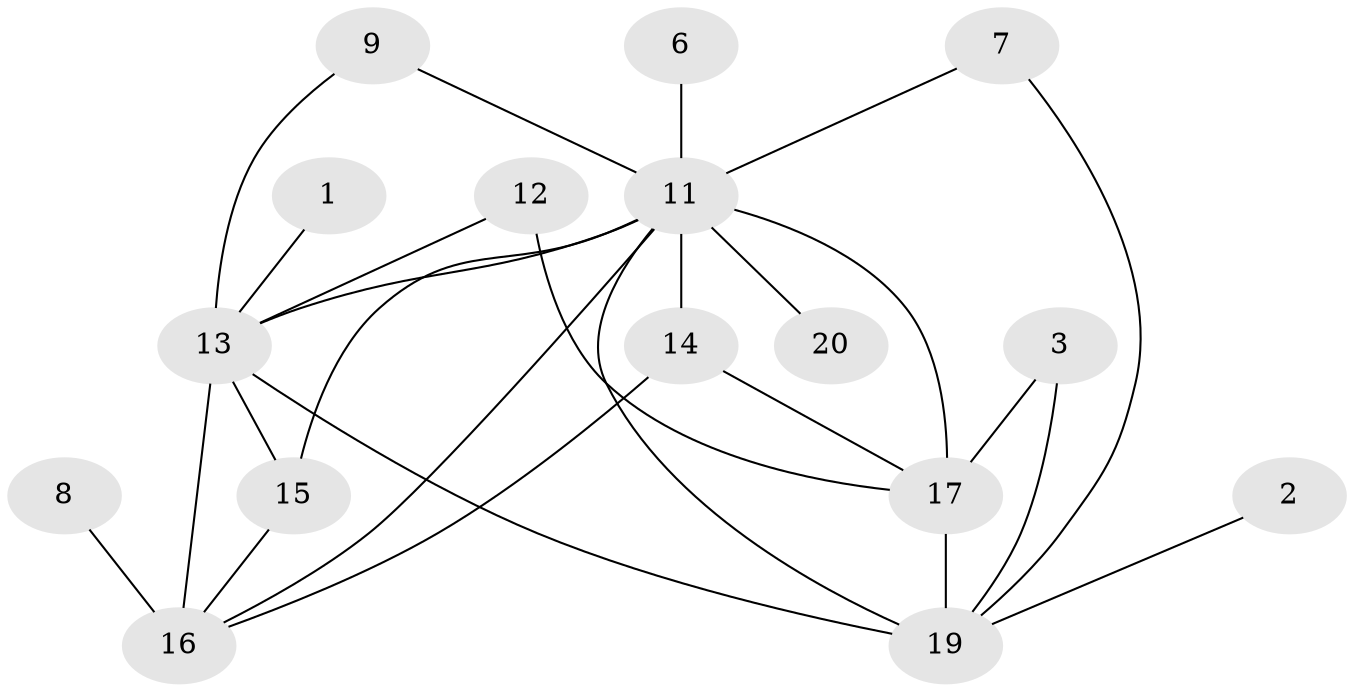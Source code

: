 // original degree distribution, {1: 0.1875, 4: 0.171875, 2: 0.25, 6: 0.046875, 3: 0.1875, 0: 0.0625, 5: 0.078125, 7: 0.015625}
// Generated by graph-tools (version 1.1) at 2025/35/03/04/25 23:35:53]
// undirected, 16 vertices, 26 edges
graph export_dot {
  node [color=gray90,style=filled];
  1;
  2;
  3;
  6;
  7;
  8;
  9;
  11;
  12;
  13;
  14;
  15;
  16;
  17;
  19;
  20;
  1 -- 13 [weight=1.0];
  2 -- 19 [weight=1.0];
  3 -- 17 [weight=2.0];
  3 -- 19 [weight=1.0];
  6 -- 11 [weight=1.0];
  7 -- 11 [weight=1.0];
  7 -- 19 [weight=1.0];
  8 -- 16 [weight=1.0];
  9 -- 11 [weight=1.0];
  9 -- 13 [weight=1.0];
  11 -- 13 [weight=1.0];
  11 -- 14 [weight=1.0];
  11 -- 15 [weight=3.0];
  11 -- 16 [weight=1.0];
  11 -- 17 [weight=4.0];
  11 -- 19 [weight=1.0];
  11 -- 20 [weight=1.0];
  12 -- 13 [weight=1.0];
  12 -- 17 [weight=2.0];
  13 -- 15 [weight=2.0];
  13 -- 16 [weight=3.0];
  13 -- 19 [weight=1.0];
  14 -- 16 [weight=1.0];
  14 -- 17 [weight=2.0];
  15 -- 16 [weight=1.0];
  17 -- 19 [weight=2.0];
}
